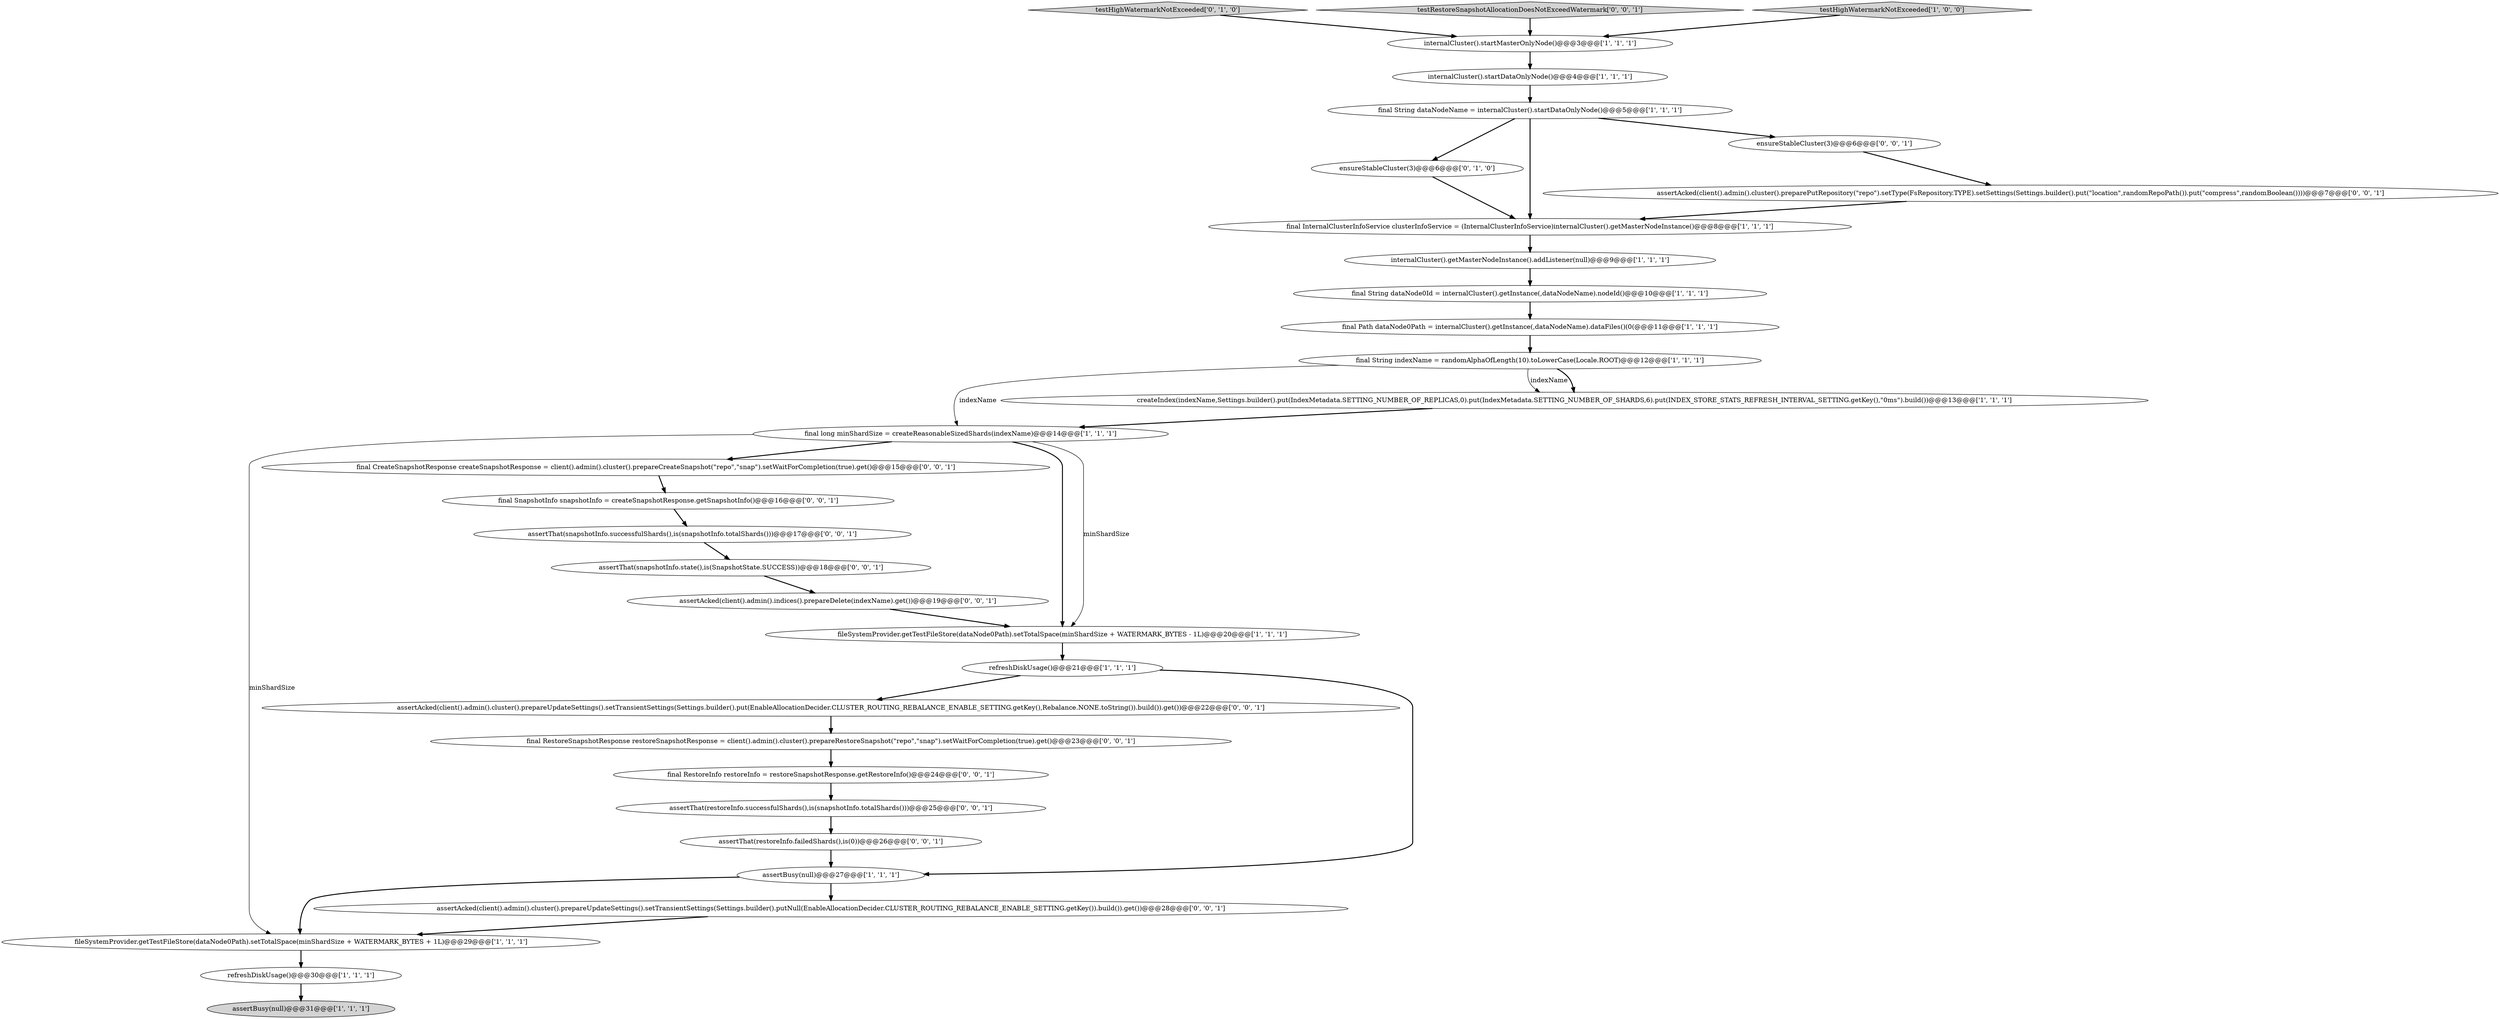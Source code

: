 digraph {
18 [style = filled, label = "testHighWatermarkNotExceeded['0', '1', '0']", fillcolor = lightgray, shape = diamond image = "AAA0AAABBB2BBB"];
27 [style = filled, label = "assertAcked(client().admin().cluster().prepareUpdateSettings().setTransientSettings(Settings.builder().put(EnableAllocationDecider.CLUSTER_ROUTING_REBALANCE_ENABLE_SETTING.getKey(),Rebalance.NONE.toString()).build()).get())@@@22@@@['0', '0', '1']", fillcolor = white, shape = ellipse image = "AAA0AAABBB3BBB"];
8 [style = filled, label = "final long minShardSize = createReasonableSizedShards(indexName)@@@14@@@['1', '1', '1']", fillcolor = white, shape = ellipse image = "AAA0AAABBB1BBB"];
16 [style = filled, label = "refreshDiskUsage()@@@21@@@['1', '1', '1']", fillcolor = white, shape = ellipse image = "AAA0AAABBB1BBB"];
21 [style = filled, label = "assertAcked(client().admin().cluster().preparePutRepository(\"repo\").setType(FsRepository.TYPE).setSettings(Settings.builder().put(\"location\",randomRepoPath()).put(\"compress\",randomBoolean())))@@@7@@@['0', '0', '1']", fillcolor = white, shape = ellipse image = "AAA0AAABBB3BBB"];
26 [style = filled, label = "final SnapshotInfo snapshotInfo = createSnapshotResponse.getSnapshotInfo()@@@16@@@['0', '0', '1']", fillcolor = white, shape = ellipse image = "AAA0AAABBB3BBB"];
22 [style = filled, label = "assertThat(restoreInfo.successfulShards(),is(snapshotInfo.totalShards()))@@@25@@@['0', '0', '1']", fillcolor = white, shape = ellipse image = "AAA0AAABBB3BBB"];
30 [style = filled, label = "final RestoreSnapshotResponse restoreSnapshotResponse = client().admin().cluster().prepareRestoreSnapshot(\"repo\",\"snap\").setWaitForCompletion(true).get()@@@23@@@['0', '0', '1']", fillcolor = white, shape = ellipse image = "AAA0AAABBB3BBB"];
13 [style = filled, label = "fileSystemProvider.getTestFileStore(dataNode0Path).setTotalSpace(minShardSize + WATERMARK_BYTES + 1L)@@@29@@@['1', '1', '1']", fillcolor = white, shape = ellipse image = "AAA0AAABBB1BBB"];
29 [style = filled, label = "final CreateSnapshotResponse createSnapshotResponse = client().admin().cluster().prepareCreateSnapshot(\"repo\",\"snap\").setWaitForCompletion(true).get()@@@15@@@['0', '0', '1']", fillcolor = white, shape = ellipse image = "AAA0AAABBB3BBB"];
4 [style = filled, label = "internalCluster().startMasterOnlyNode()@@@3@@@['1', '1', '1']", fillcolor = white, shape = ellipse image = "AAA0AAABBB1BBB"];
2 [style = filled, label = "final String indexName = randomAlphaOfLength(10).toLowerCase(Locale.ROOT)@@@12@@@['1', '1', '1']", fillcolor = white, shape = ellipse image = "AAA0AAABBB1BBB"];
24 [style = filled, label = "assertThat(snapshotInfo.successfulShards(),is(snapshotInfo.totalShards()))@@@17@@@['0', '0', '1']", fillcolor = white, shape = ellipse image = "AAA0AAABBB3BBB"];
32 [style = filled, label = "assertThat(snapshotInfo.state(),is(SnapshotState.SUCCESS))@@@18@@@['0', '0', '1']", fillcolor = white, shape = ellipse image = "AAA0AAABBB3BBB"];
20 [style = filled, label = "assertThat(restoreInfo.failedShards(),is(0))@@@26@@@['0', '0', '1']", fillcolor = white, shape = ellipse image = "AAA0AAABBB3BBB"];
3 [style = filled, label = "fileSystemProvider.getTestFileStore(dataNode0Path).setTotalSpace(minShardSize + WATERMARK_BYTES - 1L)@@@20@@@['1', '1', '1']", fillcolor = white, shape = ellipse image = "AAA0AAABBB1BBB"];
0 [style = filled, label = "internalCluster().startDataOnlyNode()@@@4@@@['1', '1', '1']", fillcolor = white, shape = ellipse image = "AAA0AAABBB1BBB"];
1 [style = filled, label = "final String dataNodeName = internalCluster().startDataOnlyNode()@@@5@@@['1', '1', '1']", fillcolor = white, shape = ellipse image = "AAA0AAABBB1BBB"];
17 [style = filled, label = "ensureStableCluster(3)@@@6@@@['0', '1', '0']", fillcolor = white, shape = ellipse image = "AAA1AAABBB2BBB"];
25 [style = filled, label = "testRestoreSnapshotAllocationDoesNotExceedWatermark['0', '0', '1']", fillcolor = lightgray, shape = diamond image = "AAA0AAABBB3BBB"];
12 [style = filled, label = "final InternalClusterInfoService clusterInfoService = (InternalClusterInfoService)internalCluster().getMasterNodeInstance()@@@8@@@['1', '1', '1']", fillcolor = white, shape = ellipse image = "AAA0AAABBB1BBB"];
11 [style = filled, label = "final Path dataNode0Path = internalCluster().getInstance(,dataNodeName).dataFiles()(0(@@@11@@@['1', '1', '1']", fillcolor = white, shape = ellipse image = "AAA0AAABBB1BBB"];
15 [style = filled, label = "assertBusy(null)@@@27@@@['1', '1', '1']", fillcolor = white, shape = ellipse image = "AAA0AAABBB1BBB"];
14 [style = filled, label = "assertBusy(null)@@@31@@@['1', '1', '1']", fillcolor = lightgray, shape = ellipse image = "AAA0AAABBB1BBB"];
10 [style = filled, label = "final String dataNode0Id = internalCluster().getInstance(,dataNodeName).nodeId()@@@10@@@['1', '1', '1']", fillcolor = white, shape = ellipse image = "AAA0AAABBB1BBB"];
19 [style = filled, label = "final RestoreInfo restoreInfo = restoreSnapshotResponse.getRestoreInfo()@@@24@@@['0', '0', '1']", fillcolor = white, shape = ellipse image = "AAA0AAABBB3BBB"];
7 [style = filled, label = "createIndex(indexName,Settings.builder().put(IndexMetadata.SETTING_NUMBER_OF_REPLICAS,0).put(IndexMetadata.SETTING_NUMBER_OF_SHARDS,6).put(INDEX_STORE_STATS_REFRESH_INTERVAL_SETTING.getKey(),\"0ms\").build())@@@13@@@['1', '1', '1']", fillcolor = white, shape = ellipse image = "AAA0AAABBB1BBB"];
28 [style = filled, label = "ensureStableCluster(3)@@@6@@@['0', '0', '1']", fillcolor = white, shape = ellipse image = "AAA0AAABBB3BBB"];
5 [style = filled, label = "internalCluster().getMasterNodeInstance().addListener(null)@@@9@@@['1', '1', '1']", fillcolor = white, shape = ellipse image = "AAA0AAABBB1BBB"];
31 [style = filled, label = "assertAcked(client().admin().indices().prepareDelete(indexName).get())@@@19@@@['0', '0', '1']", fillcolor = white, shape = ellipse image = "AAA0AAABBB3BBB"];
9 [style = filled, label = "testHighWatermarkNotExceeded['1', '0', '0']", fillcolor = lightgray, shape = diamond image = "AAA0AAABBB1BBB"];
23 [style = filled, label = "assertAcked(client().admin().cluster().prepareUpdateSettings().setTransientSettings(Settings.builder().putNull(EnableAllocationDecider.CLUSTER_ROUTING_REBALANCE_ENABLE_SETTING.getKey()).build()).get())@@@28@@@['0', '0', '1']", fillcolor = white, shape = ellipse image = "AAA0AAABBB3BBB"];
6 [style = filled, label = "refreshDiskUsage()@@@30@@@['1', '1', '1']", fillcolor = white, shape = ellipse image = "AAA0AAABBB1BBB"];
28->21 [style = bold, label=""];
2->7 [style = solid, label="indexName"];
26->24 [style = bold, label=""];
24->32 [style = bold, label=""];
7->8 [style = bold, label=""];
2->8 [style = solid, label="indexName"];
9->4 [style = bold, label=""];
2->7 [style = bold, label=""];
1->12 [style = bold, label=""];
1->28 [style = bold, label=""];
20->15 [style = bold, label=""];
15->23 [style = bold, label=""];
13->6 [style = bold, label=""];
16->15 [style = bold, label=""];
19->22 [style = bold, label=""];
17->12 [style = bold, label=""];
10->11 [style = bold, label=""];
22->20 [style = bold, label=""];
5->10 [style = bold, label=""];
8->13 [style = solid, label="minShardSize"];
0->1 [style = bold, label=""];
11->2 [style = bold, label=""];
21->12 [style = bold, label=""];
8->3 [style = bold, label=""];
8->3 [style = solid, label="minShardSize"];
12->5 [style = bold, label=""];
8->29 [style = bold, label=""];
23->13 [style = bold, label=""];
6->14 [style = bold, label=""];
25->4 [style = bold, label=""];
32->31 [style = bold, label=""];
27->30 [style = bold, label=""];
1->17 [style = bold, label=""];
16->27 [style = bold, label=""];
15->13 [style = bold, label=""];
3->16 [style = bold, label=""];
30->19 [style = bold, label=""];
31->3 [style = bold, label=""];
4->0 [style = bold, label=""];
18->4 [style = bold, label=""];
29->26 [style = bold, label=""];
}
